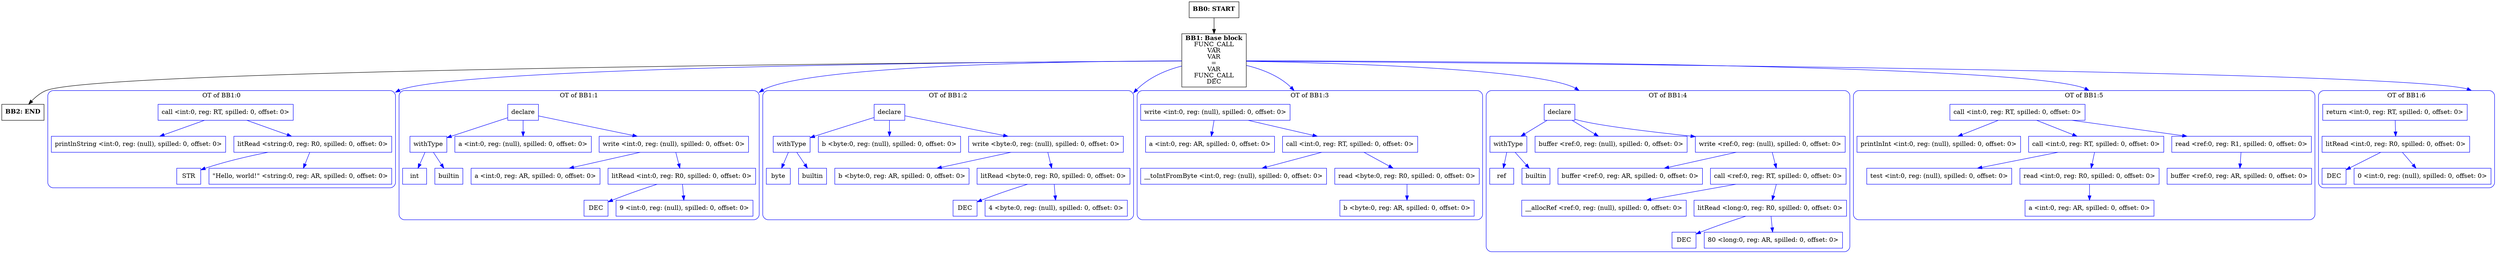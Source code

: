 digraph CFG {
    compound=true;
    graph [splines=true];
    node [shape=rectangle];

    BB2 [label=<<B>BB2: END</B><BR ALIGN="CENTER"/>>];
    BB1 [label=<<B>BB1: Base block</B><BR ALIGN="CENTER"/>FUNC_CALL<BR ALIGN="CENTER"/>VAR<BR ALIGN="CENTER"/>VAR<BR ALIGN="CENTER"/>=<BR ALIGN="CENTER"/>VAR<BR ALIGN="CENTER"/>FUNC_CALL<BR ALIGN="CENTER"/>DEC<BR ALIGN="CENTER"/>>];
    subgraph cluster_instruction0 {
        label = "OT of BB1:0";
        style=rounded;
        color=blue;
        entry0 [shape=point, style=invis];
        node0 [label="call <int:0, reg: RT, spilled: 0, offset: 0>", color=blue];
        node1 [label="printlnString <int:0, reg: (null), spilled: 0, offset: 0>", color=blue];
        node0 -> node1[color=blue];
        node2 [label="litRead <string:0, reg: R0, spilled: 0, offset: 0>", color=blue];
        node3 [label="STR", color=blue];
        node2 -> node3[color=blue];
        node4 [label="\"Hello, world!\" <string:0, reg: AR, spilled: 0, offset: 0>", color=blue];
        node2 -> node4[color=blue];
        node0 -> node2[color=blue];
    }
    BB1 -> entry0 [lhead=cluster_instruction0, color=blue];
    subgraph cluster_instruction1 {
        label = "OT of BB1:1";
        style=rounded;
        color=blue;
        entry1 [shape=point, style=invis];
        node5 [label="declare", color=blue];
        node6 [label="withType", color=blue];
        node7 [label="int", color=blue];
        node6 -> node7[color=blue];
        node8 [label="builtin", color=blue];
        node6 -> node8[color=blue];
        node5 -> node6[color=blue];
        node9 [label="a <int:0, reg: (null), spilled: 0, offset: 0>", color=blue];
        node5 -> node9[color=blue];
        node10 [label="write <int:0, reg: (null), spilled: 0, offset: 0>", color=blue];
        node11 [label="a <int:0, reg: AR, spilled: 0, offset: 0>", color=blue];
        node10 -> node11[color=blue];
        node12 [label="litRead <int:0, reg: R0, spilled: 0, offset: 0>", color=blue];
        node13 [label="DEC", color=blue];
        node12 -> node13[color=blue];
        node14 [label="9 <int:0, reg: (null), spilled: 0, offset: 0>", color=blue];
        node12 -> node14[color=blue];
        node10 -> node12[color=blue];
        node5 -> node10[color=blue];
    }
    BB1 -> entry1 [lhead=cluster_instruction1, color=blue];
    subgraph cluster_instruction2 {
        label = "OT of BB1:2";
        style=rounded;
        color=blue;
        entry2 [shape=point, style=invis];
        node15 [label="declare", color=blue];
        node16 [label="withType", color=blue];
        node17 [label="byte", color=blue];
        node16 -> node17[color=blue];
        node18 [label="builtin", color=blue];
        node16 -> node18[color=blue];
        node15 -> node16[color=blue];
        node19 [label="b <byte:0, reg: (null), spilled: 0, offset: 0>", color=blue];
        node15 -> node19[color=blue];
        node20 [label="write <byte:0, reg: (null), spilled: 0, offset: 0>", color=blue];
        node21 [label="b <byte:0, reg: AR, spilled: 0, offset: 0>", color=blue];
        node20 -> node21[color=blue];
        node22 [label="litRead <byte:0, reg: R0, spilled: 0, offset: 0>", color=blue];
        node23 [label="DEC", color=blue];
        node22 -> node23[color=blue];
        node24 [label="4 <byte:0, reg: (null), spilled: 0, offset: 0>", color=blue];
        node22 -> node24[color=blue];
        node20 -> node22[color=blue];
        node15 -> node20[color=blue];
    }
    BB1 -> entry2 [lhead=cluster_instruction2, color=blue];
    subgraph cluster_instruction3 {
        label = "OT of BB1:3";
        style=rounded;
        color=blue;
        entry3 [shape=point, style=invis];
        node25 [label="write <int:0, reg: (null), spilled: 0, offset: 0>", color=blue];
        node26 [label="a <int:0, reg: AR, spilled: 0, offset: 0>", color=blue];
        node25 -> node26[color=blue];
        node27 [label="call <int:0, reg: RT, spilled: 0, offset: 0>", color=blue];
        node28 [label="__toIntFromByte <int:0, reg: (null), spilled: 0, offset: 0>", color=blue];
        node27 -> node28[color=blue];
        node29 [label="read <byte:0, reg: R0, spilled: 0, offset: 0>", color=blue];
        node30 [label="b <byte:0, reg: AR, spilled: 0, offset: 0>", color=blue];
        node29 -> node30[color=blue];
        node27 -> node29[color=blue];
        node25 -> node27[color=blue];
    }
    BB1 -> entry3 [lhead=cluster_instruction3, color=blue];
    subgraph cluster_instruction4 {
        label = "OT of BB1:4";
        style=rounded;
        color=blue;
        entry4 [shape=point, style=invis];
        node31 [label="declare", color=blue];
        node32 [label="withType", color=blue];
        node33 [label="ref", color=blue];
        node32 -> node33[color=blue];
        node34 [label="builtin", color=blue];
        node32 -> node34[color=blue];
        node31 -> node32[color=blue];
        node35 [label="buffer <ref:0, reg: (null), spilled: 0, offset: 0>", color=blue];
        node31 -> node35[color=blue];
        node36 [label="write <ref:0, reg: (null), spilled: 0, offset: 0>", color=blue];
        node37 [label="buffer <ref:0, reg: AR, spilled: 0, offset: 0>", color=blue];
        node36 -> node37[color=blue];
        node38 [label="call <ref:0, reg: RT, spilled: 0, offset: 0>", color=blue];
        node39 [label="__allocRef <ref:0, reg: (null), spilled: 0, offset: 0>", color=blue];
        node38 -> node39[color=blue];
        node40 [label="litRead <long:0, reg: R0, spilled: 0, offset: 0>", color=blue];
        node41 [label="DEC", color=blue];
        node40 -> node41[color=blue];
        node42 [label="80 <long:0, reg: AR, spilled: 0, offset: 0>", color=blue];
        node40 -> node42[color=blue];
        node38 -> node40[color=blue];
        node36 -> node38[color=blue];
        node31 -> node36[color=blue];
    }
    BB1 -> entry4 [lhead=cluster_instruction4, color=blue];
    subgraph cluster_instruction5 {
        label = "OT of BB1:5";
        style=rounded;
        color=blue;
        entry5 [shape=point, style=invis];
        node43 [label="call <int:0, reg: RT, spilled: 0, offset: 0>", color=blue];
        node44 [label="printlnInt <int:0, reg: (null), spilled: 0, offset: 0>", color=blue];
        node43 -> node44[color=blue];
        node45 [label="call <int:0, reg: RT, spilled: 0, offset: 0>", color=blue];
        node46 [label="test <int:0, reg: (null), spilled: 0, offset: 0>", color=blue];
        node45 -> node46[color=blue];
        node47 [label="read <int:0, reg: R0, spilled: 0, offset: 0>", color=blue];
        node48 [label="a <int:0, reg: AR, spilled: 0, offset: 0>", color=blue];
        node47 -> node48[color=blue];
        node45 -> node47[color=blue];
        node43 -> node45[color=blue];
        node49 [label="read <ref:0, reg: R1, spilled: 0, offset: 0>", color=blue];
        node50 [label="buffer <ref:0, reg: AR, spilled: 0, offset: 0>", color=blue];
        node49 -> node50[color=blue];
        node43 -> node49[color=blue];
    }
    BB1 -> entry5 [lhead=cluster_instruction5, color=blue];
    subgraph cluster_instruction6 {
        label = "OT of BB1:6";
        style=rounded;
        color=blue;
        entry6 [shape=point, style=invis];
        node51 [label="return <int:0, reg: RT, spilled: 0, offset: 0>", color=blue];
        node52 [label="litRead <int:0, reg: R0, spilled: 0, offset: 0>", color=blue];
        node53 [label="DEC", color=blue];
        node52 -> node53[color=blue];
        node54 [label="0 <int:0, reg: (null), spilled: 0, offset: 0>", color=blue];
        node52 -> node54[color=blue];
        node51 -> node52[color=blue];
    }
    BB1 -> entry6 [lhead=cluster_instruction6, color=blue];
    BB0 [label=<<B>BB0: START</B><BR ALIGN="CENTER"/>>];

    BB1 -> BB2;
    BB0 -> BB1;
}
